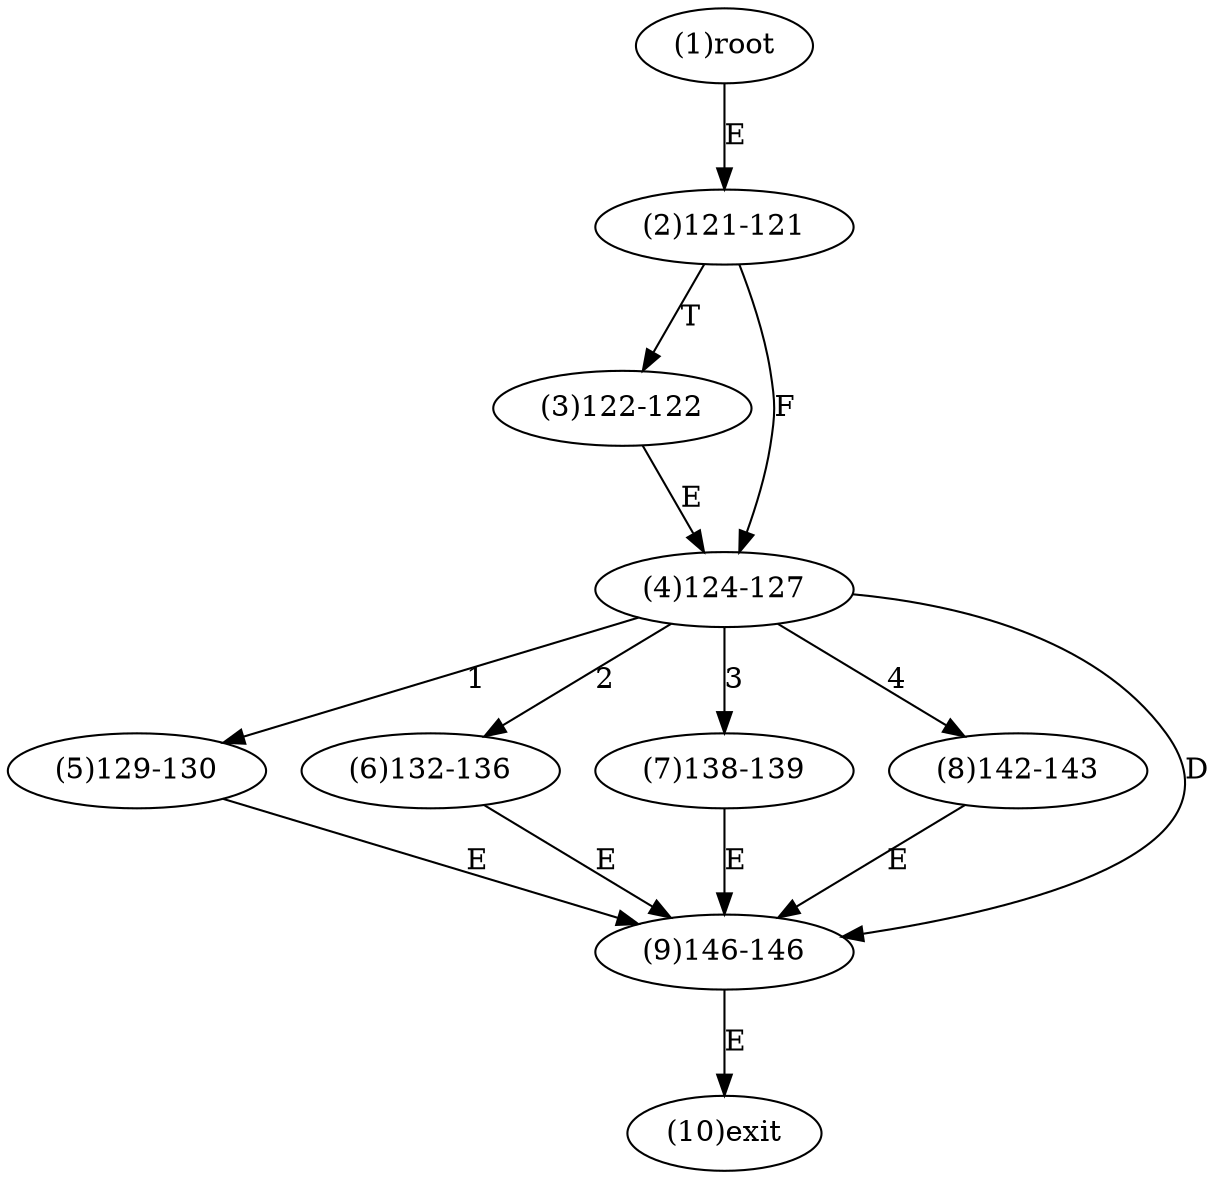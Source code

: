 digraph "" { 
1[ label="(1)root"];
2[ label="(2)121-121"];
3[ label="(3)122-122"];
4[ label="(4)124-127"];
5[ label="(5)129-130"];
6[ label="(6)132-136"];
7[ label="(7)138-139"];
8[ label="(8)142-143"];
9[ label="(9)146-146"];
10[ label="(10)exit"];
1->2[ label="E"];
2->4[ label="F"];
2->3[ label="T"];
3->4[ label="E"];
4->5[ label="1"];
4->6[ label="2"];
4->7[ label="3"];
4->8[ label="4"];
4->9[ label="D"];
5->9[ label="E"];
6->9[ label="E"];
7->9[ label="E"];
8->9[ label="E"];
9->10[ label="E"];
}